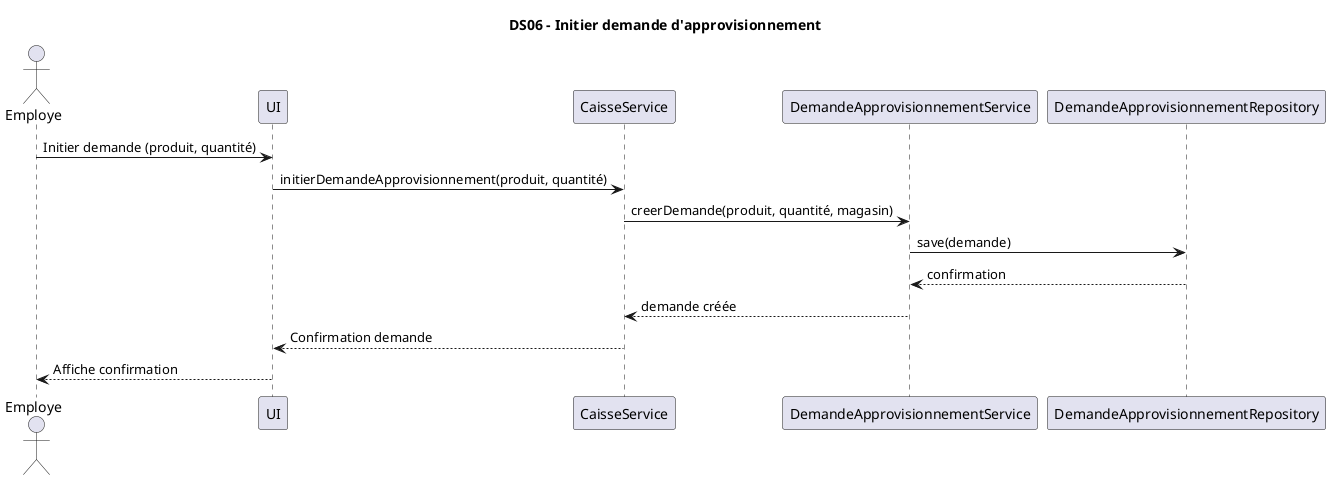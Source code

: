 @startuml

title DS06 – Initier demande d'approvisionnement

actor Employe
participant UI
participant CaisseService
participant DemandeApprovisionnementService
participant DemandeApprovisionnementRepository

Employe -> UI : Initier demande (produit, quantité)
UI -> CaisseService : initierDemandeApprovisionnement(produit, quantité)
CaisseService -> DemandeApprovisionnementService : creerDemande(produit, quantité, magasin)
DemandeApprovisionnementService -> DemandeApprovisionnementRepository : save(demande)
DemandeApprovisionnementRepository --> DemandeApprovisionnementService : confirmation
DemandeApprovisionnementService --> CaisseService : demande créée
CaisseService --> UI : Confirmation demande
UI --> Employe : Affiche confirmation

@enduml
